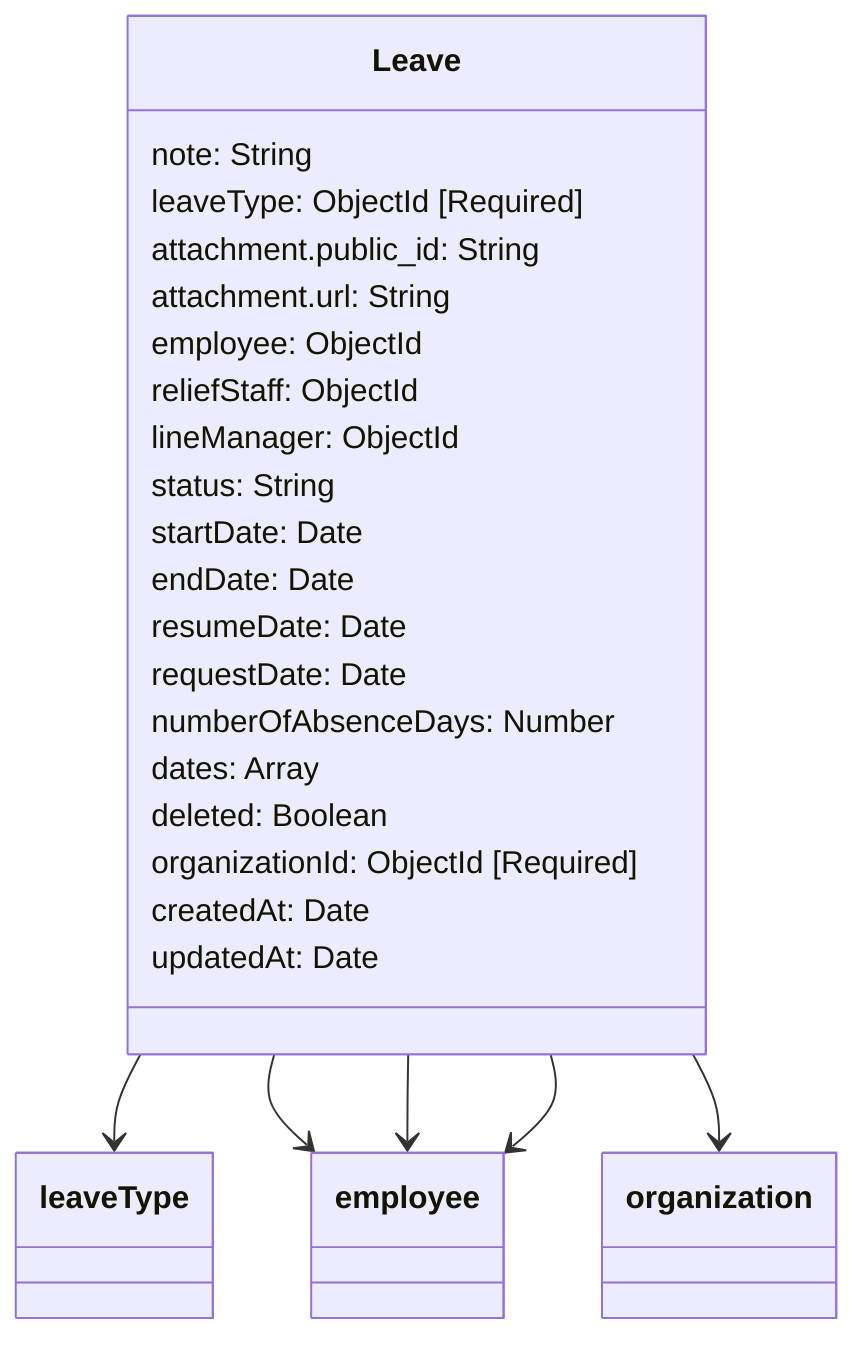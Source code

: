 classDiagram
  class Leave {
    note: String
    leaveType: ObjectId [Required]
    attachment.public_id: String
    attachment.url: String
    employee: ObjectId
    reliefStaff: ObjectId
    lineManager: ObjectId
    status: String
    startDate: Date
    endDate: Date
    resumeDate: Date
    requestDate: Date
    numberOfAbsenceDays: Number
    dates: Array
    deleted: Boolean
    organizationId: ObjectId [Required]
    createdAt: Date
    updatedAt: Date
  }

  Leave --> leaveType
  Leave --> employee
  Leave --> employee
  Leave --> employee
  Leave --> organization
